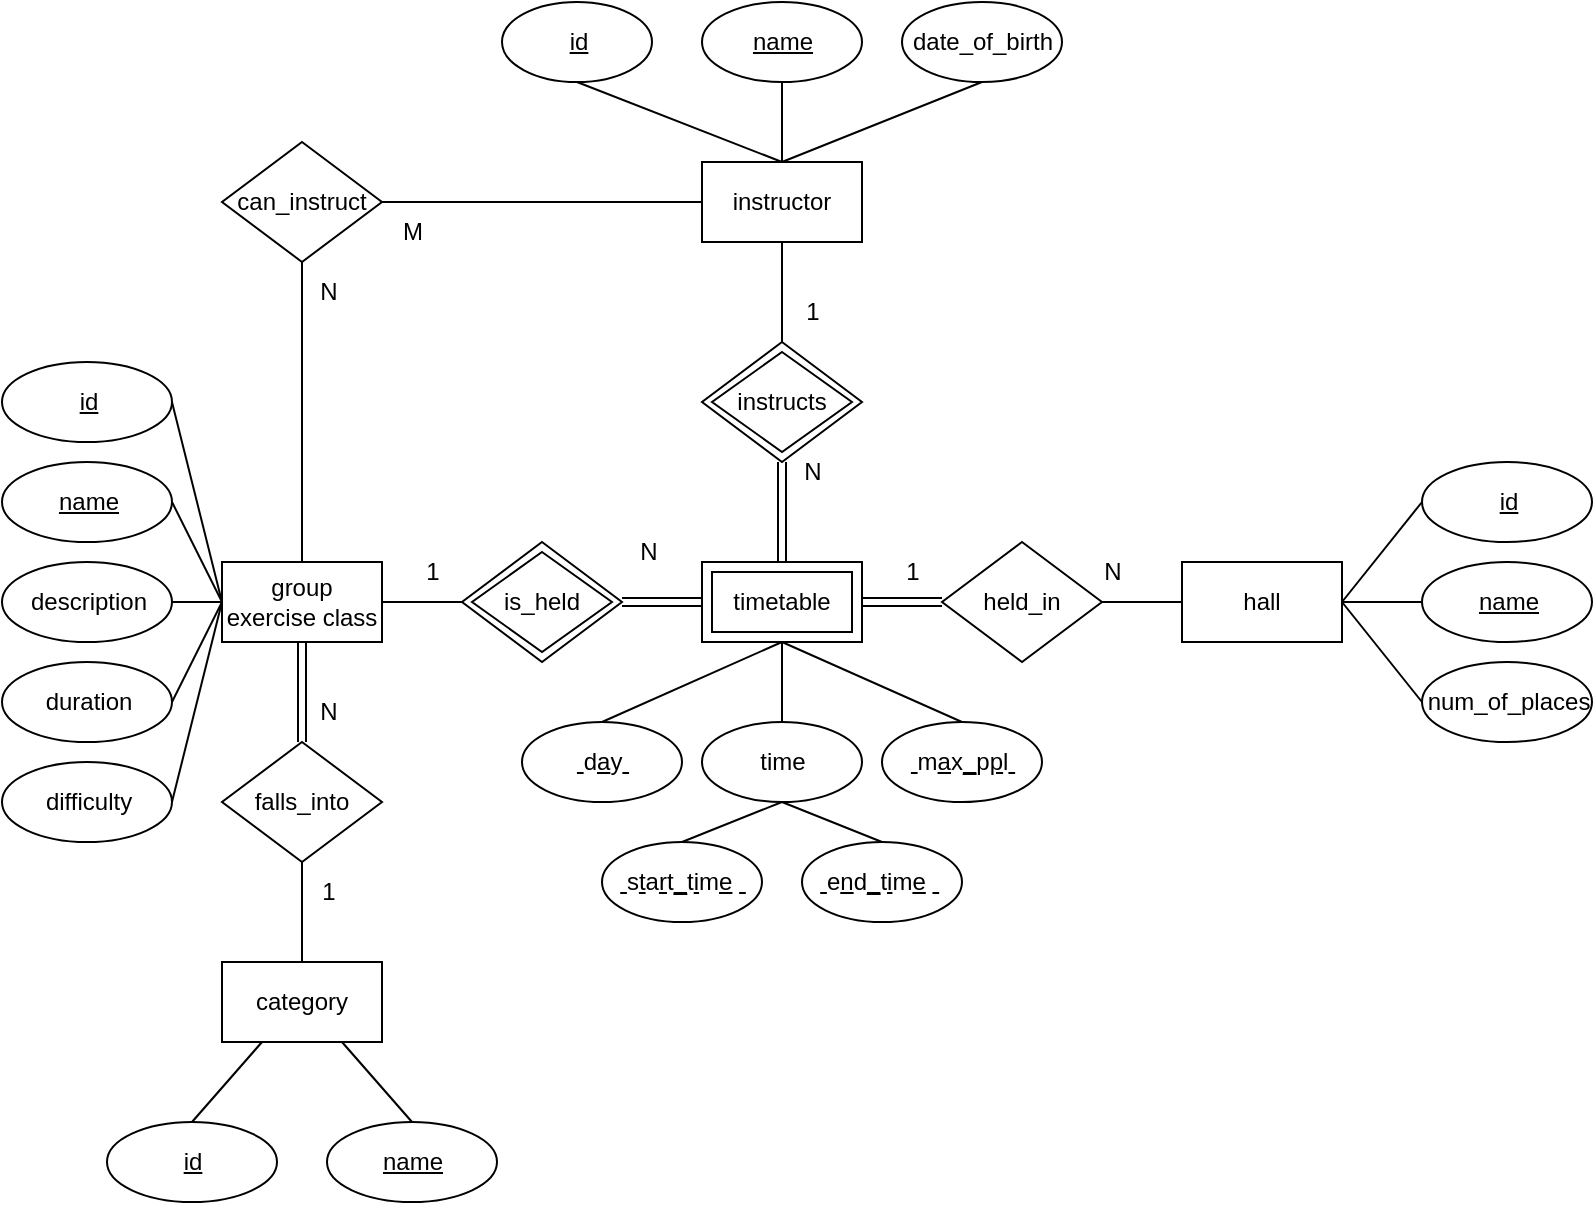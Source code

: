 <mxfile version="22.0.4" type="device" pages="5">
  <diagram id="C5RBs43oDa-KdzZeNtuy" name="Page-1">
    <mxGraphModel dx="1748" dy="2206" grid="1" gridSize="10" guides="1" tooltips="1" connect="1" arrows="1" fold="1" page="1" pageScale="1" pageWidth="827" pageHeight="1169" math="0" shadow="0">
      <root>
        <mxCell id="WIyWlLk6GJQsqaUBKTNV-0" />
        <mxCell id="WIyWlLk6GJQsqaUBKTNV-1" parent="WIyWlLk6GJQsqaUBKTNV-0" />
        <mxCell id="PPyj1vtdAgpXaEMW6hXH-0" value="hall" style="rounded=0;whiteSpace=wrap;html=1;" parent="WIyWlLk6GJQsqaUBKTNV-1" vertex="1">
          <mxGeometry x="840" y="-160" width="80" height="40" as="geometry" />
        </mxCell>
        <mxCell id="PPyj1vtdAgpXaEMW6hXH-1" value="instructor" style="rounded=0;whiteSpace=wrap;html=1;" parent="WIyWlLk6GJQsqaUBKTNV-1" vertex="1">
          <mxGeometry x="600" y="-360" width="80" height="40" as="geometry" />
        </mxCell>
        <mxCell id="PPyj1vtdAgpXaEMW6hXH-2" value="group exercise class" style="rounded=0;whiteSpace=wrap;html=1;" parent="WIyWlLk6GJQsqaUBKTNV-1" vertex="1">
          <mxGeometry x="360" y="-160" width="80" height="40" as="geometry" />
        </mxCell>
        <mxCell id="PPyj1vtdAgpXaEMW6hXH-3" value="category" style="rounded=0;whiteSpace=wrap;html=1;" parent="WIyWlLk6GJQsqaUBKTNV-1" vertex="1">
          <mxGeometry x="360" y="40" width="80" height="40" as="geometry" />
        </mxCell>
        <mxCell id="PPyj1vtdAgpXaEMW6hXH-4" value="falls_into" style="rhombus;whiteSpace=wrap;html=1;" parent="WIyWlLk6GJQsqaUBKTNV-1" vertex="1">
          <mxGeometry x="360" y="-70" width="80" height="60" as="geometry" />
        </mxCell>
        <mxCell id="PPyj1vtdAgpXaEMW6hXH-7" value="can_instruct" style="rhombus;whiteSpace=wrap;html=1;" parent="WIyWlLk6GJQsqaUBKTNV-1" vertex="1">
          <mxGeometry x="360" y="-370" width="80" height="60" as="geometry" />
        </mxCell>
        <mxCell id="PPyj1vtdAgpXaEMW6hXH-19" value="&lt;u&gt;id&lt;/u&gt;" style="ellipse;dashed=1+whiteSpace=wrap;html=1;dashPattern=1" parent="WIyWlLk6GJQsqaUBKTNV-1" vertex="1">
          <mxGeometry x="250" y="-260" width="85" height="40" as="geometry" />
        </mxCell>
        <mxCell id="PPyj1vtdAgpXaEMW6hXH-20" value="difficulty" style="ellipse;dashed=1+whiteSpace=wrap;html=1;dashPattern=1" parent="WIyWlLk6GJQsqaUBKTNV-1" vertex="1">
          <mxGeometry x="250" y="-60" width="85" height="40" as="geometry" />
        </mxCell>
        <mxCell id="PPyj1vtdAgpXaEMW6hXH-21" value="duration" style="ellipse;dashed=1+whiteSpace=wrap;html=1;dashPattern=1" parent="WIyWlLk6GJQsqaUBKTNV-1" vertex="1">
          <mxGeometry x="250" y="-110" width="85" height="40" as="geometry" />
        </mxCell>
        <mxCell id="PPyj1vtdAgpXaEMW6hXH-22" value="description" style="ellipse;dashed=1+whiteSpace=wrap;html=1;dashPattern=1" parent="WIyWlLk6GJQsqaUBKTNV-1" vertex="1">
          <mxGeometry x="250" y="-160" width="85" height="40" as="geometry" />
        </mxCell>
        <mxCell id="PPyj1vtdAgpXaEMW6hXH-23" value="&lt;u&gt;name&lt;/u&gt;" style="ellipse;dashed=1+whiteSpace=wrap;html=1;dashPattern=1" parent="WIyWlLk6GJQsqaUBKTNV-1" vertex="1">
          <mxGeometry x="250" y="-210" width="85" height="40" as="geometry" />
        </mxCell>
        <mxCell id="PPyj1vtdAgpXaEMW6hXH-29" value="&lt;u&gt;id&lt;/u&gt;" style="ellipse;dashed=1+whiteSpace=wrap;html=1;dashPattern=1" parent="WIyWlLk6GJQsqaUBKTNV-1" vertex="1">
          <mxGeometry x="302.5" y="120" width="85" height="40" as="geometry" />
        </mxCell>
        <mxCell id="PPyj1vtdAgpXaEMW6hXH-30" value="&lt;u&gt;name&lt;/u&gt;" style="ellipse;dashed=1+whiteSpace=wrap;html=1;dashPattern=1" parent="WIyWlLk6GJQsqaUBKTNV-1" vertex="1">
          <mxGeometry x="412.5" y="120" width="85" height="40" as="geometry" />
        </mxCell>
        <mxCell id="PPyj1vtdAgpXaEMW6hXH-31" value="" style="endArrow=none;html=1;rounded=0;entryX=0.75;entryY=1;entryDx=0;entryDy=0;exitX=0.5;exitY=0;exitDx=0;exitDy=0;" parent="WIyWlLk6GJQsqaUBKTNV-1" source="PPyj1vtdAgpXaEMW6hXH-30" target="PPyj1vtdAgpXaEMW6hXH-3" edge="1">
          <mxGeometry width="50" height="50" relative="1" as="geometry">
            <mxPoint x="100" y="40" as="sourcePoint" />
            <mxPoint x="150" y="-10" as="targetPoint" />
          </mxGeometry>
        </mxCell>
        <mxCell id="PPyj1vtdAgpXaEMW6hXH-32" value="" style="endArrow=none;html=1;rounded=0;exitX=0.5;exitY=0;exitDx=0;exitDy=0;entryX=0.25;entryY=1;entryDx=0;entryDy=0;" parent="WIyWlLk6GJQsqaUBKTNV-1" source="PPyj1vtdAgpXaEMW6hXH-29" target="PPyj1vtdAgpXaEMW6hXH-3" edge="1">
          <mxGeometry width="50" height="50" relative="1" as="geometry">
            <mxPoint x="100" y="40" as="sourcePoint" />
            <mxPoint x="150" y="-10" as="targetPoint" />
            <Array as="points" />
          </mxGeometry>
        </mxCell>
        <mxCell id="PPyj1vtdAgpXaEMW6hXH-33" value="date_of_birth" style="ellipse;dashed=1+whiteSpace=wrap;html=1;dashPattern=1" parent="WIyWlLk6GJQsqaUBKTNV-1" vertex="1">
          <mxGeometry x="700" y="-440" width="80" height="40" as="geometry" />
        </mxCell>
        <mxCell id="PPyj1vtdAgpXaEMW6hXH-34" value="&lt;u&gt;name&lt;/u&gt;" style="ellipse;dashed=1+whiteSpace=wrap;html=1;dashPattern=1" parent="WIyWlLk6GJQsqaUBKTNV-1" vertex="1">
          <mxGeometry x="600" y="-440" width="80" height="40" as="geometry" />
        </mxCell>
        <mxCell id="PPyj1vtdAgpXaEMW6hXH-35" value="&lt;u&gt;id&lt;/u&gt;" style="ellipse;dashed=1+whiteSpace=wrap;html=1;dashPattern=1" parent="WIyWlLk6GJQsqaUBKTNV-1" vertex="1">
          <mxGeometry x="500" y="-440" width="75" height="40" as="geometry" />
        </mxCell>
        <mxCell id="PPyj1vtdAgpXaEMW6hXH-39" value="num_of_places" style="ellipse;dashed=1+whiteSpace=wrap;html=1;dashPattern=1" parent="WIyWlLk6GJQsqaUBKTNV-1" vertex="1">
          <mxGeometry x="960" y="-110" width="85" height="40" as="geometry" />
        </mxCell>
        <mxCell id="PPyj1vtdAgpXaEMW6hXH-40" value="&lt;u&gt;name&lt;/u&gt;" style="ellipse;dashed=1+whiteSpace=wrap;html=1;dashPattern=1" parent="WIyWlLk6GJQsqaUBKTNV-1" vertex="1">
          <mxGeometry x="960" y="-160" width="85" height="40" as="geometry" />
        </mxCell>
        <mxCell id="PPyj1vtdAgpXaEMW6hXH-41" value="&lt;u&gt;id&lt;/u&gt;" style="ellipse;dashed=1+whiteSpace=wrap;html=1;dashPattern=1" parent="WIyWlLk6GJQsqaUBKTNV-1" vertex="1">
          <mxGeometry x="960" y="-210" width="85" height="40" as="geometry" />
        </mxCell>
        <mxCell id="PPyj1vtdAgpXaEMW6hXH-45" value="time" style="ellipse;dashed=1+whiteSpace=wrap;html=1;dashPattern=1" parent="WIyWlLk6GJQsqaUBKTNV-1" vertex="1">
          <mxGeometry x="600" y="-80" width="80" height="40" as="geometry" />
        </mxCell>
        <mxCell id="PPyj1vtdAgpXaEMW6hXH-46" value="&lt;u&gt;&amp;nbsp;&lt;/u&gt;s&lt;u&gt;t&lt;/u&gt;a&lt;u&gt;r&lt;/u&gt;t&lt;u&gt;_&lt;/u&gt;t&lt;u&gt;i&lt;/u&gt;m&lt;u&gt;e&lt;/u&gt;&amp;nbsp;&lt;u&gt;&amp;nbsp;&lt;/u&gt;" style="ellipse;dashed=1+whiteSpace=wrap;html=1;dashPattern=1" parent="WIyWlLk6GJQsqaUBKTNV-1" vertex="1">
          <mxGeometry x="550" y="-20" width="80" height="40" as="geometry" />
        </mxCell>
        <mxCell id="PPyj1vtdAgpXaEMW6hXH-47" value="&lt;u&gt;&amp;nbsp;&lt;/u&gt;e&lt;u&gt;n&lt;/u&gt;d&lt;u&gt;_&lt;/u&gt;t&lt;u&gt;i&lt;/u&gt;m&lt;u&gt;e&lt;/u&gt;&amp;nbsp;&lt;u&gt;&amp;nbsp;&lt;/u&gt;&amp;nbsp;" style="ellipse;dashed=1+whiteSpace=wrap;html=1;dashPattern=1" parent="WIyWlLk6GJQsqaUBKTNV-1" vertex="1">
          <mxGeometry x="650" y="-20" width="80" height="40" as="geometry" />
        </mxCell>
        <mxCell id="kDVFNCskQSXITMXLmUfB-0" value="timetable" style="rounded=0;whiteSpace=wrap;html=1;" parent="WIyWlLk6GJQsqaUBKTNV-1" vertex="1">
          <mxGeometry x="600" y="-160" width="80" height="40" as="geometry" />
        </mxCell>
        <mxCell id="kDVFNCskQSXITMXLmUfB-4" value="is_held" style="rhombus;whiteSpace=wrap;html=1;" parent="WIyWlLk6GJQsqaUBKTNV-1" vertex="1">
          <mxGeometry x="480" y="-170" width="80" height="60" as="geometry" />
        </mxCell>
        <mxCell id="kDVFNCskQSXITMXLmUfB-5" value="held_in" style="rhombus;whiteSpace=wrap;html=1;" parent="WIyWlLk6GJQsqaUBKTNV-1" vertex="1">
          <mxGeometry x="720" y="-170" width="80" height="60" as="geometry" />
        </mxCell>
        <mxCell id="kDVFNCskQSXITMXLmUfB-6" value="instructs" style="rhombus;whiteSpace=wrap;html=1;" parent="WIyWlLk6GJQsqaUBKTNV-1" vertex="1">
          <mxGeometry x="600" y="-270" width="80" height="60" as="geometry" />
        </mxCell>
        <mxCell id="kDVFNCskQSXITMXLmUfB-8" value="" style="endArrow=none;html=1;rounded=0;exitX=1;exitY=0.5;exitDx=0;exitDy=0;entryX=0;entryY=0.5;entryDx=0;entryDy=0;" parent="WIyWlLk6GJQsqaUBKTNV-1" source="PPyj1vtdAgpXaEMW6hXH-20" target="PPyj1vtdAgpXaEMW6hXH-2" edge="1">
          <mxGeometry width="50" height="50" relative="1" as="geometry">
            <mxPoint x="370" y="-80" as="sourcePoint" />
            <mxPoint x="420" y="-130" as="targetPoint" />
          </mxGeometry>
        </mxCell>
        <mxCell id="kDVFNCskQSXITMXLmUfB-9" value="" style="endArrow=none;html=1;rounded=0;exitX=1;exitY=0.5;exitDx=0;exitDy=0;entryX=0;entryY=0.5;entryDx=0;entryDy=0;" parent="WIyWlLk6GJQsqaUBKTNV-1" source="PPyj1vtdAgpXaEMW6hXH-21" target="PPyj1vtdAgpXaEMW6hXH-2" edge="1">
          <mxGeometry width="50" height="50" relative="1" as="geometry">
            <mxPoint x="370" y="-80" as="sourcePoint" />
            <mxPoint x="420" y="-130" as="targetPoint" />
          </mxGeometry>
        </mxCell>
        <mxCell id="kDVFNCskQSXITMXLmUfB-10" value="" style="endArrow=none;html=1;rounded=0;exitX=1;exitY=0.5;exitDx=0;exitDy=0;entryX=0;entryY=0.5;entryDx=0;entryDy=0;" parent="WIyWlLk6GJQsqaUBKTNV-1" source="PPyj1vtdAgpXaEMW6hXH-22" target="PPyj1vtdAgpXaEMW6hXH-2" edge="1">
          <mxGeometry width="50" height="50" relative="1" as="geometry">
            <mxPoint x="345" y="-80" as="sourcePoint" />
            <mxPoint x="370" y="-110" as="targetPoint" />
          </mxGeometry>
        </mxCell>
        <mxCell id="kDVFNCskQSXITMXLmUfB-11" value="" style="endArrow=none;html=1;rounded=0;exitX=1;exitY=0.5;exitDx=0;exitDy=0;" parent="WIyWlLk6GJQsqaUBKTNV-1" source="PPyj1vtdAgpXaEMW6hXH-23" edge="1">
          <mxGeometry width="50" height="50" relative="1" as="geometry">
            <mxPoint x="355" y="-70" as="sourcePoint" />
            <mxPoint x="360" y="-140" as="targetPoint" />
          </mxGeometry>
        </mxCell>
        <mxCell id="kDVFNCskQSXITMXLmUfB-12" value="" style="endArrow=none;html=1;rounded=0;exitX=1;exitY=0.5;exitDx=0;exitDy=0;" parent="WIyWlLk6GJQsqaUBKTNV-1" source="PPyj1vtdAgpXaEMW6hXH-19" edge="1">
          <mxGeometry width="50" height="50" relative="1" as="geometry">
            <mxPoint x="365" y="-60" as="sourcePoint" />
            <mxPoint x="360" y="-140" as="targetPoint" />
          </mxGeometry>
        </mxCell>
        <mxCell id="kDVFNCskQSXITMXLmUfB-13" value="" style="endArrow=none;html=1;rounded=0;exitX=0.5;exitY=1;exitDx=0;exitDy=0;entryX=0.5;entryY=0;entryDx=0;entryDy=0;" parent="WIyWlLk6GJQsqaUBKTNV-1" source="PPyj1vtdAgpXaEMW6hXH-35" target="PPyj1vtdAgpXaEMW6hXH-1" edge="1">
          <mxGeometry width="50" height="50" relative="1" as="geometry">
            <mxPoint x="650" y="-400" as="sourcePoint" />
            <mxPoint x="700" y="-450" as="targetPoint" />
          </mxGeometry>
        </mxCell>
        <mxCell id="kDVFNCskQSXITMXLmUfB-14" value="" style="endArrow=none;html=1;rounded=0;entryX=0.5;entryY=1;entryDx=0;entryDy=0;" parent="WIyWlLk6GJQsqaUBKTNV-1" target="PPyj1vtdAgpXaEMW6hXH-34" edge="1">
          <mxGeometry width="50" height="50" relative="1" as="geometry">
            <mxPoint x="640" y="-360" as="sourcePoint" />
            <mxPoint x="610" y="-350" as="targetPoint" />
          </mxGeometry>
        </mxCell>
        <mxCell id="kDVFNCskQSXITMXLmUfB-15" value="" style="endArrow=none;html=1;rounded=0;exitX=0.5;exitY=0;exitDx=0;exitDy=0;entryX=0.5;entryY=1;entryDx=0;entryDy=0;" parent="WIyWlLk6GJQsqaUBKTNV-1" source="PPyj1vtdAgpXaEMW6hXH-1" target="PPyj1vtdAgpXaEMW6hXH-33" edge="1">
          <mxGeometry width="50" height="50" relative="1" as="geometry">
            <mxPoint x="558" y="-380" as="sourcePoint" />
            <mxPoint x="620" y="-340" as="targetPoint" />
          </mxGeometry>
        </mxCell>
        <mxCell id="kDVFNCskQSXITMXLmUfB-16" value="" style="endArrow=none;html=1;rounded=0;entryX=0;entryY=0.5;entryDx=0;entryDy=0;exitX=1;exitY=0.5;exitDx=0;exitDy=0;" parent="WIyWlLk6GJQsqaUBKTNV-1" source="PPyj1vtdAgpXaEMW6hXH-7" target="PPyj1vtdAgpXaEMW6hXH-1" edge="1">
          <mxGeometry width="50" height="50" relative="1" as="geometry">
            <mxPoint x="500" y="-220" as="sourcePoint" />
            <mxPoint x="550" y="-270" as="targetPoint" />
          </mxGeometry>
        </mxCell>
        <mxCell id="kDVFNCskQSXITMXLmUfB-17" value="" style="endArrow=none;html=1;rounded=0;exitX=0.5;exitY=0;exitDx=0;exitDy=0;" parent="WIyWlLk6GJQsqaUBKTNV-1" source="PPyj1vtdAgpXaEMW6hXH-2" edge="1">
          <mxGeometry width="50" height="50" relative="1" as="geometry">
            <mxPoint x="500" y="-220" as="sourcePoint" />
            <mxPoint x="400" y="-310" as="targetPoint" />
          </mxGeometry>
        </mxCell>
        <mxCell id="kDVFNCskQSXITMXLmUfB-19" value="" style="endArrow=none;html=1;rounded=0;exitX=1;exitY=0.5;exitDx=0;exitDy=0;entryX=0;entryY=0.5;entryDx=0;entryDy=0;" parent="WIyWlLk6GJQsqaUBKTNV-1" source="PPyj1vtdAgpXaEMW6hXH-2" target="kDVFNCskQSXITMXLmUfB-4" edge="1">
          <mxGeometry width="50" height="50" relative="1" as="geometry">
            <mxPoint x="560" y="-130" as="sourcePoint" />
            <mxPoint x="610" y="-180" as="targetPoint" />
          </mxGeometry>
        </mxCell>
        <mxCell id="kDVFNCskQSXITMXLmUfB-20" value="" style="endArrow=none;html=1;rounded=0;exitX=1;exitY=0.5;exitDx=0;exitDy=0;entryX=0;entryY=0.5;entryDx=0;entryDy=0;shape=link;" parent="WIyWlLk6GJQsqaUBKTNV-1" source="kDVFNCskQSXITMXLmUfB-4" target="kDVFNCskQSXITMXLmUfB-0" edge="1">
          <mxGeometry width="50" height="50" relative="1" as="geometry">
            <mxPoint x="600" y="-110" as="sourcePoint" />
            <mxPoint x="650" y="-160" as="targetPoint" />
          </mxGeometry>
        </mxCell>
        <mxCell id="kDVFNCskQSXITMXLmUfB-21" value="" style="endArrow=none;html=1;rounded=0;entryX=0.5;entryY=1;entryDx=0;entryDy=0;exitX=0.5;exitY=0;exitDx=0;exitDy=0;" parent="WIyWlLk6GJQsqaUBKTNV-1" source="PPyj1vtdAgpXaEMW6hXH-45" target="kDVFNCskQSXITMXLmUfB-0" edge="1">
          <mxGeometry width="50" height="50" relative="1" as="geometry">
            <mxPoint x="670" y="-70" as="sourcePoint" />
            <mxPoint x="720" y="-120" as="targetPoint" />
          </mxGeometry>
        </mxCell>
        <mxCell id="kDVFNCskQSXITMXLmUfB-22" value="" style="endArrow=none;html=1;rounded=0;entryX=0.5;entryY=1;entryDx=0;entryDy=0;exitX=0.5;exitY=0;exitDx=0;exitDy=0;" parent="WIyWlLk6GJQsqaUBKTNV-1" source="PPyj1vtdAgpXaEMW6hXH-46" target="PPyj1vtdAgpXaEMW6hXH-45" edge="1">
          <mxGeometry width="50" height="50" relative="1" as="geometry">
            <mxPoint x="670" y="-70" as="sourcePoint" />
            <mxPoint x="720" y="-120" as="targetPoint" />
          </mxGeometry>
        </mxCell>
        <mxCell id="kDVFNCskQSXITMXLmUfB-23" value="" style="endArrow=none;html=1;rounded=0;exitX=0.5;exitY=1;exitDx=0;exitDy=0;entryX=0.5;entryY=0;entryDx=0;entryDy=0;" parent="WIyWlLk6GJQsqaUBKTNV-1" source="PPyj1vtdAgpXaEMW6hXH-45" target="PPyj1vtdAgpXaEMW6hXH-47" edge="1">
          <mxGeometry width="50" height="50" relative="1" as="geometry">
            <mxPoint x="568" y="-370" as="sourcePoint" />
            <mxPoint x="630" y="-330" as="targetPoint" />
          </mxGeometry>
        </mxCell>
        <mxCell id="kDVFNCskQSXITMXLmUfB-24" value="&lt;u&gt;&amp;nbsp;&lt;/u&gt;d&lt;u&gt;a&lt;/u&gt;y&lt;u&gt;&amp;nbsp;&lt;/u&gt;" style="ellipse;dashed=1+whiteSpace=wrap;html=1;dashPattern=1" parent="WIyWlLk6GJQsqaUBKTNV-1" vertex="1">
          <mxGeometry x="510" y="-80" width="80" height="40" as="geometry" />
        </mxCell>
        <mxCell id="kDVFNCskQSXITMXLmUfB-25" value="" style="endArrow=none;html=1;rounded=0;entryX=0.5;entryY=1;entryDx=0;entryDy=0;exitX=0.5;exitY=0;exitDx=0;exitDy=0;" parent="WIyWlLk6GJQsqaUBKTNV-1" source="kDVFNCskQSXITMXLmUfB-24" target="kDVFNCskQSXITMXLmUfB-0" edge="1">
          <mxGeometry width="50" height="50" relative="1" as="geometry">
            <mxPoint x="650" y="-60" as="sourcePoint" />
            <mxPoint x="680" y="-100" as="targetPoint" />
          </mxGeometry>
        </mxCell>
        <mxCell id="kDVFNCskQSXITMXLmUfB-26" value="&lt;u&gt;&amp;nbsp;&lt;/u&gt;m&lt;u&gt;a&lt;/u&gt;x&lt;u&gt;_&lt;/u&gt;p&lt;u&gt;p&lt;/u&gt;l&lt;u&gt;&amp;nbsp;&lt;/u&gt;" style="ellipse;dashed=1+whiteSpace=wrap;html=1;dashPattern=1" parent="WIyWlLk6GJQsqaUBKTNV-1" vertex="1">
          <mxGeometry x="690" y="-80" width="80" height="40" as="geometry" />
        </mxCell>
        <mxCell id="kDVFNCskQSXITMXLmUfB-28" value="" style="endArrow=none;html=1;rounded=0;entryX=0.5;entryY=1;entryDx=0;entryDy=0;exitX=0.5;exitY=0;exitDx=0;exitDy=0;" parent="WIyWlLk6GJQsqaUBKTNV-1" source="kDVFNCskQSXITMXLmUfB-26" target="kDVFNCskQSXITMXLmUfB-0" edge="1">
          <mxGeometry width="50" height="50" relative="1" as="geometry">
            <mxPoint x="650" y="-70" as="sourcePoint" />
            <mxPoint x="650" y="-110" as="targetPoint" />
          </mxGeometry>
        </mxCell>
        <mxCell id="kDVFNCskQSXITMXLmUfB-29" value="" style="endArrow=none;html=1;rounded=0;entryX=0;entryY=0.5;entryDx=0;entryDy=0;exitX=1;exitY=0.5;exitDx=0;exitDy=0;" parent="WIyWlLk6GJQsqaUBKTNV-1" source="PPyj1vtdAgpXaEMW6hXH-0" target="PPyj1vtdAgpXaEMW6hXH-41" edge="1">
          <mxGeometry width="50" height="50" relative="1" as="geometry">
            <mxPoint x="960" y="-50" as="sourcePoint" />
            <mxPoint x="1010" y="-100" as="targetPoint" />
          </mxGeometry>
        </mxCell>
        <mxCell id="kDVFNCskQSXITMXLmUfB-30" value="" style="endArrow=none;html=1;rounded=0;entryX=0;entryY=0.5;entryDx=0;entryDy=0;exitX=1;exitY=0.5;exitDx=0;exitDy=0;" parent="WIyWlLk6GJQsqaUBKTNV-1" source="PPyj1vtdAgpXaEMW6hXH-0" target="PPyj1vtdAgpXaEMW6hXH-40" edge="1">
          <mxGeometry width="50" height="50" relative="1" as="geometry">
            <mxPoint x="930" y="-130" as="sourcePoint" />
            <mxPoint x="970" y="-180" as="targetPoint" />
          </mxGeometry>
        </mxCell>
        <mxCell id="kDVFNCskQSXITMXLmUfB-31" value="" style="endArrow=none;html=1;rounded=0;entryX=0;entryY=0.5;entryDx=0;entryDy=0;exitX=1;exitY=0.5;exitDx=0;exitDy=0;" parent="WIyWlLk6GJQsqaUBKTNV-1" source="PPyj1vtdAgpXaEMW6hXH-0" target="PPyj1vtdAgpXaEMW6hXH-39" edge="1">
          <mxGeometry width="50" height="50" relative="1" as="geometry">
            <mxPoint x="940" y="-120" as="sourcePoint" />
            <mxPoint x="980" y="-170" as="targetPoint" />
          </mxGeometry>
        </mxCell>
        <mxCell id="kDVFNCskQSXITMXLmUfB-32" value="" style="endArrow=none;html=1;rounded=0;entryX=0;entryY=0.5;entryDx=0;entryDy=0;exitX=1;exitY=0.5;exitDx=0;exitDy=0;" parent="WIyWlLk6GJQsqaUBKTNV-1" source="kDVFNCskQSXITMXLmUfB-5" target="PPyj1vtdAgpXaEMW6hXH-0" edge="1">
          <mxGeometry width="50" height="50" relative="1" as="geometry">
            <mxPoint x="760" y="-60" as="sourcePoint" />
            <mxPoint x="810" y="-110" as="targetPoint" />
          </mxGeometry>
        </mxCell>
        <mxCell id="kDVFNCskQSXITMXLmUfB-33" value="" style="endArrow=none;html=1;rounded=0;exitX=1;exitY=0.5;exitDx=0;exitDy=0;shape=link;" parent="WIyWlLk6GJQsqaUBKTNV-1" source="kDVFNCskQSXITMXLmUfB-0" edge="1">
          <mxGeometry width="50" height="50" relative="1" as="geometry">
            <mxPoint x="810" y="-130" as="sourcePoint" />
            <mxPoint x="720" y="-140" as="targetPoint" />
          </mxGeometry>
        </mxCell>
        <mxCell id="kDVFNCskQSXITMXLmUfB-34" value="" style="endArrow=none;html=1;rounded=0;entryX=0.5;entryY=1;entryDx=0;entryDy=0;" parent="WIyWlLk6GJQsqaUBKTNV-1" target="PPyj1vtdAgpXaEMW6hXH-1" edge="1">
          <mxGeometry width="50" height="50" relative="1" as="geometry">
            <mxPoint x="640" y="-270" as="sourcePoint" />
            <mxPoint x="670" y="-190" as="targetPoint" />
          </mxGeometry>
        </mxCell>
        <mxCell id="kDVFNCskQSXITMXLmUfB-35" value="" style="endArrow=none;html=1;rounded=0;entryX=0.5;entryY=1;entryDx=0;entryDy=0;exitX=0.5;exitY=0;exitDx=0;exitDy=0;shape=link;" parent="WIyWlLk6GJQsqaUBKTNV-1" source="kDVFNCskQSXITMXLmUfB-0" target="kDVFNCskQSXITMXLmUfB-6" edge="1">
          <mxGeometry width="50" height="50" relative="1" as="geometry">
            <mxPoint x="650" y="-260" as="sourcePoint" />
            <mxPoint x="650" y="-310" as="targetPoint" />
          </mxGeometry>
        </mxCell>
        <mxCell id="kDVFNCskQSXITMXLmUfB-36" value="" style="endArrow=none;html=1;rounded=0;exitX=0.5;exitY=1;exitDx=0;exitDy=0;entryX=0.5;entryY=0;entryDx=0;entryDy=0;shape=link;" parent="WIyWlLk6GJQsqaUBKTNV-1" source="PPyj1vtdAgpXaEMW6hXH-2" target="PPyj1vtdAgpXaEMW6hXH-4" edge="1">
          <mxGeometry width="50" height="50" relative="1" as="geometry">
            <mxPoint x="500" y="-90" as="sourcePoint" />
            <mxPoint x="550" y="-140" as="targetPoint" />
          </mxGeometry>
        </mxCell>
        <mxCell id="kDVFNCskQSXITMXLmUfB-37" value="" style="endArrow=none;html=1;rounded=0;exitX=0.5;exitY=0;exitDx=0;exitDy=0;entryX=0.5;entryY=1;entryDx=0;entryDy=0;" parent="WIyWlLk6GJQsqaUBKTNV-1" source="PPyj1vtdAgpXaEMW6hXH-3" target="PPyj1vtdAgpXaEMW6hXH-4" edge="1">
          <mxGeometry width="50" height="50" relative="1" as="geometry">
            <mxPoint x="500" y="-90" as="sourcePoint" />
            <mxPoint x="550" y="-140" as="targetPoint" />
          </mxGeometry>
        </mxCell>
        <mxCell id="kDVFNCskQSXITMXLmUfB-38" value="N" style="text;html=1;align=center;verticalAlign=middle;resizable=0;points=[];autosize=1;strokeColor=none;fillColor=none;" parent="WIyWlLk6GJQsqaUBKTNV-1" vertex="1">
          <mxGeometry x="790" y="-170" width="30" height="30" as="geometry" />
        </mxCell>
        <mxCell id="kDVFNCskQSXITMXLmUfB-39" value="N" style="text;html=1;align=center;verticalAlign=middle;resizable=0;points=[];autosize=1;strokeColor=none;fillColor=none;" parent="WIyWlLk6GJQsqaUBKTNV-1" vertex="1">
          <mxGeometry x="640" y="-220" width="30" height="30" as="geometry" />
        </mxCell>
        <mxCell id="kDVFNCskQSXITMXLmUfB-40" value="N" style="text;html=1;align=center;verticalAlign=middle;resizable=0;points=[];autosize=1;strokeColor=none;fillColor=none;" parent="WIyWlLk6GJQsqaUBKTNV-1" vertex="1">
          <mxGeometry x="557.5" y="-180" width="30" height="30" as="geometry" />
        </mxCell>
        <mxCell id="kDVFNCskQSXITMXLmUfB-45" value="N" style="text;html=1;align=center;verticalAlign=middle;resizable=0;points=[];autosize=1;strokeColor=none;fillColor=none;" parent="WIyWlLk6GJQsqaUBKTNV-1" vertex="1">
          <mxGeometry x="398" y="-100" width="30" height="30" as="geometry" />
        </mxCell>
        <mxCell id="kDVFNCskQSXITMXLmUfB-46" value="N" style="text;html=1;align=center;verticalAlign=middle;resizable=0;points=[];autosize=1;strokeColor=none;fillColor=none;" parent="WIyWlLk6GJQsqaUBKTNV-1" vertex="1">
          <mxGeometry x="398" y="-310" width="30" height="30" as="geometry" />
        </mxCell>
        <mxCell id="kDVFNCskQSXITMXLmUfB-47" value="M" style="text;html=1;align=center;verticalAlign=middle;resizable=0;points=[];autosize=1;strokeColor=none;fillColor=none;" parent="WIyWlLk6GJQsqaUBKTNV-1" vertex="1">
          <mxGeometry x="440" y="-340" width="30" height="30" as="geometry" />
        </mxCell>
        <mxCell id="kDVFNCskQSXITMXLmUfB-48" value="1" style="text;html=1;align=center;verticalAlign=middle;resizable=0;points=[];autosize=1;strokeColor=none;fillColor=none;" parent="WIyWlLk6GJQsqaUBKTNV-1" vertex="1">
          <mxGeometry x="398" y="-10" width="30" height="30" as="geometry" />
        </mxCell>
        <mxCell id="kDVFNCskQSXITMXLmUfB-49" value="1" style="text;html=1;align=center;verticalAlign=middle;resizable=0;points=[];autosize=1;strokeColor=none;fillColor=none;" parent="WIyWlLk6GJQsqaUBKTNV-1" vertex="1">
          <mxGeometry x="450" y="-170" width="30" height="30" as="geometry" />
        </mxCell>
        <mxCell id="kDVFNCskQSXITMXLmUfB-50" value="1" style="text;html=1;align=center;verticalAlign=middle;resizable=0;points=[];autosize=1;strokeColor=none;fillColor=none;" parent="WIyWlLk6GJQsqaUBKTNV-1" vertex="1">
          <mxGeometry x="690" y="-170" width="30" height="30" as="geometry" />
        </mxCell>
        <mxCell id="kDVFNCskQSXITMXLmUfB-51" value="1" style="text;html=1;align=center;verticalAlign=middle;resizable=0;points=[];autosize=1;strokeColor=none;fillColor=none;" parent="WIyWlLk6GJQsqaUBKTNV-1" vertex="1">
          <mxGeometry x="640" y="-300" width="30" height="30" as="geometry" />
        </mxCell>
        <mxCell id="fN-qOToTUQZ0_oiz0_hK-0" value="timetable" style="rounded=0;whiteSpace=wrap;html=1;" vertex="1" parent="WIyWlLk6GJQsqaUBKTNV-1">
          <mxGeometry x="605" y="-155" width="70" height="30" as="geometry" />
        </mxCell>
        <mxCell id="fN-qOToTUQZ0_oiz0_hK-2" value="is_held" style="rhombus;whiteSpace=wrap;html=1;" vertex="1" parent="WIyWlLk6GJQsqaUBKTNV-1">
          <mxGeometry x="485" y="-165" width="70" height="50" as="geometry" />
        </mxCell>
        <mxCell id="fN-qOToTUQZ0_oiz0_hK-3" value="instructs" style="rhombus;whiteSpace=wrap;html=1;" vertex="1" parent="WIyWlLk6GJQsqaUBKTNV-1">
          <mxGeometry x="605" y="-265" width="70" height="50" as="geometry" />
        </mxCell>
      </root>
    </mxGraphModel>
  </diagram>
  <diagram id="eqaWzPQrhRhgXX4sxKqG" name="Stránka-2">
    <mxGraphModel dx="1234" dy="732" grid="1" gridSize="10" guides="1" tooltips="1" connect="1" arrows="1" fold="1" page="1" pageScale="1" pageWidth="827" pageHeight="1169" math="0" shadow="0">
      <root>
        <mxCell id="0" />
        <mxCell id="1" parent="0" />
        <mxCell id="j_vn0x6TCLS8eH2llTFm-51" value="category" style="swimlane;fontStyle=0;childLayout=stackLayout;horizontal=1;startSize=30;horizontalStack=0;resizeParent=1;resizeParentMax=0;resizeLast=0;collapsible=1;marginBottom=0;whiteSpace=wrap;html=1;" parent="1" vertex="1">
          <mxGeometry x="199.94" y="320" width="120" height="90" as="geometry" />
        </mxCell>
        <mxCell id="j_vn0x6TCLS8eH2llTFm-52" value="category_id pk" style="text;strokeColor=none;fillColor=none;align=left;verticalAlign=middle;spacingLeft=4;spacingRight=4;overflow=hidden;points=[[0,0.5],[1,0.5]];portConstraint=eastwest;rotatable=0;whiteSpace=wrap;html=1;" parent="j_vn0x6TCLS8eH2llTFm-51" vertex="1">
          <mxGeometry y="30" width="120" height="30" as="geometry" />
        </mxCell>
        <mxCell id="j_vn0x6TCLS8eH2llTFm-53" value="name u" style="text;strokeColor=none;fillColor=none;align=left;verticalAlign=middle;spacingLeft=4;spacingRight=4;overflow=hidden;points=[[0,0.5],[1,0.5]];portConstraint=eastwest;rotatable=0;whiteSpace=wrap;html=1;" parent="j_vn0x6TCLS8eH2llTFm-51" vertex="1">
          <mxGeometry y="60" width="120" height="30" as="geometry" />
        </mxCell>
        <mxCell id="j_vn0x6TCLS8eH2llTFm-55" value="class" style="swimlane;fontStyle=0;childLayout=stackLayout;horizontal=1;startSize=30;horizontalStack=0;resizeParent=1;resizeParentMax=0;resizeLast=0;collapsible=1;marginBottom=0;whiteSpace=wrap;html=1;" parent="1" vertex="1">
          <mxGeometry x="399.94" y="320" width="120" height="210" as="geometry" />
        </mxCell>
        <mxCell id="j_vn0x6TCLS8eH2llTFm-56" value="class_id pk" style="text;strokeColor=none;fillColor=none;align=left;verticalAlign=middle;spacingLeft=4;spacingRight=4;overflow=hidden;points=[[0,0.5],[1,0.5]];portConstraint=eastwest;rotatable=0;whiteSpace=wrap;html=1;" parent="j_vn0x6TCLS8eH2llTFm-55" vertex="1">
          <mxGeometry y="30" width="120" height="30" as="geometry" />
        </mxCell>
        <mxCell id="xYdeL9z6vV76iVaMo9Wf-86" value="category_id pk fk" style="text;strokeColor=none;fillColor=none;align=left;verticalAlign=middle;spacingLeft=4;spacingRight=4;overflow=hidden;points=[[0,0.5],[1,0.5]];portConstraint=eastwest;rotatable=0;whiteSpace=wrap;html=1;" parent="j_vn0x6TCLS8eH2llTFm-55" vertex="1">
          <mxGeometry y="60" width="120" height="30" as="geometry" />
        </mxCell>
        <mxCell id="j_vn0x6TCLS8eH2llTFm-57" value="name u" style="text;strokeColor=none;fillColor=none;align=left;verticalAlign=middle;spacingLeft=4;spacingRight=4;overflow=hidden;points=[[0,0.5],[1,0.5]];portConstraint=eastwest;rotatable=0;whiteSpace=wrap;html=1;" parent="j_vn0x6TCLS8eH2llTFm-55" vertex="1">
          <mxGeometry y="90" width="120" height="30" as="geometry" />
        </mxCell>
        <mxCell id="j_vn0x6TCLS8eH2llTFm-58" value="description" style="text;strokeColor=none;fillColor=none;align=left;verticalAlign=middle;spacingLeft=4;spacingRight=4;overflow=hidden;points=[[0,0.5],[1,0.5]];portConstraint=eastwest;rotatable=0;whiteSpace=wrap;html=1;" parent="j_vn0x6TCLS8eH2llTFm-55" vertex="1">
          <mxGeometry y="120" width="120" height="30" as="geometry" />
        </mxCell>
        <mxCell id="j_vn0x6TCLS8eH2llTFm-59" value="duration" style="text;strokeColor=none;fillColor=none;align=left;verticalAlign=middle;spacingLeft=4;spacingRight=4;overflow=hidden;points=[[0,0.5],[1,0.5]];portConstraint=eastwest;rotatable=0;whiteSpace=wrap;html=1;" parent="j_vn0x6TCLS8eH2llTFm-55" vertex="1">
          <mxGeometry y="150" width="120" height="30" as="geometry" />
        </mxCell>
        <mxCell id="j_vn0x6TCLS8eH2llTFm-60" value="difficulty" style="text;strokeColor=none;fillColor=none;align=left;verticalAlign=middle;spacingLeft=4;spacingRight=4;overflow=hidden;points=[[0,0.5],[1,0.5]];portConstraint=eastwest;rotatable=0;whiteSpace=wrap;html=1;" parent="j_vn0x6TCLS8eH2llTFm-55" vertex="1">
          <mxGeometry y="180" width="120" height="30" as="geometry" />
        </mxCell>
        <mxCell id="j_vn0x6TCLS8eH2llTFm-61" value="instructor" style="swimlane;fontStyle=0;childLayout=stackLayout;horizontal=1;startSize=30;horizontalStack=0;resizeParent=1;resizeParentMax=0;resizeLast=0;collapsible=1;marginBottom=0;whiteSpace=wrap;html=1;" parent="1" vertex="1">
          <mxGeometry x="599.94" y="320" width="120" height="120" as="geometry" />
        </mxCell>
        <mxCell id="j_vn0x6TCLS8eH2llTFm-63" value="name u" style="text;strokeColor=none;fillColor=none;align=left;verticalAlign=middle;spacingLeft=4;spacingRight=4;overflow=hidden;points=[[0,0.5],[1,0.5]];portConstraint=eastwest;rotatable=0;whiteSpace=wrap;html=1;" parent="j_vn0x6TCLS8eH2llTFm-61" vertex="1">
          <mxGeometry y="30" width="120" height="30" as="geometry" />
        </mxCell>
        <mxCell id="j_vn0x6TCLS8eH2llTFm-62" value="instructor_id pk" style="text;strokeColor=none;fillColor=none;align=left;verticalAlign=middle;spacingLeft=4;spacingRight=4;overflow=hidden;points=[[0,0.5],[1,0.5]];portConstraint=eastwest;rotatable=0;whiteSpace=wrap;html=1;" parent="j_vn0x6TCLS8eH2llTFm-61" vertex="1">
          <mxGeometry y="60" width="120" height="30" as="geometry" />
        </mxCell>
        <mxCell id="j_vn0x6TCLS8eH2llTFm-64" value="date_of_birth" style="text;strokeColor=none;fillColor=none;align=left;verticalAlign=middle;spacingLeft=4;spacingRight=4;overflow=hidden;points=[[0,0.5],[1,0.5]];portConstraint=eastwest;rotatable=0;whiteSpace=wrap;html=1;" parent="j_vn0x6TCLS8eH2llTFm-61" vertex="1">
          <mxGeometry y="90" width="120" height="30" as="geometry" />
        </mxCell>
        <mxCell id="j_vn0x6TCLS8eH2llTFm-67" value="hall" style="swimlane;fontStyle=0;childLayout=stackLayout;horizontal=1;startSize=30;horizontalStack=0;resizeParent=1;resizeParentMax=0;resizeLast=0;collapsible=1;marginBottom=0;whiteSpace=wrap;html=1;" parent="1" vertex="1">
          <mxGeometry x="1040" y="320" width="120" height="120" as="geometry" />
        </mxCell>
        <mxCell id="j_vn0x6TCLS8eH2llTFm-68" value="hall_id pk" style="text;strokeColor=none;fillColor=none;align=left;verticalAlign=middle;spacingLeft=4;spacingRight=4;overflow=hidden;points=[[0,0.5],[1,0.5]];portConstraint=eastwest;rotatable=0;whiteSpace=wrap;html=1;" parent="j_vn0x6TCLS8eH2llTFm-67" vertex="1">
          <mxGeometry y="30" width="120" height="30" as="geometry" />
        </mxCell>
        <mxCell id="j_vn0x6TCLS8eH2llTFm-69" value="name u" style="text;strokeColor=none;fillColor=none;align=left;verticalAlign=middle;spacingLeft=4;spacingRight=4;overflow=hidden;points=[[0,0.5],[1,0.5]];portConstraint=eastwest;rotatable=0;whiteSpace=wrap;html=1;" parent="j_vn0x6TCLS8eH2llTFm-67" vertex="1">
          <mxGeometry y="60" width="120" height="30" as="geometry" />
        </mxCell>
        <mxCell id="j_vn0x6TCLS8eH2llTFm-70" value="num_of_places" style="text;strokeColor=none;fillColor=none;align=left;verticalAlign=middle;spacingLeft=4;spacingRight=4;overflow=hidden;points=[[0,0.5],[1,0.5]];portConstraint=eastwest;rotatable=0;whiteSpace=wrap;html=1;" parent="j_vn0x6TCLS8eH2llTFm-67" vertex="1">
          <mxGeometry y="90" width="120" height="30" as="geometry" />
        </mxCell>
        <mxCell id="j_vn0x6TCLS8eH2llTFm-73" value="can_instruct" style="swimlane;fontStyle=0;childLayout=stackLayout;horizontal=1;startSize=30;horizontalStack=0;resizeParent=1;resizeParentMax=0;resizeLast=0;collapsible=1;marginBottom=0;whiteSpace=wrap;html=1;" parent="1" vertex="1">
          <mxGeometry x="399.94" y="600" width="120" height="90" as="geometry" />
        </mxCell>
        <mxCell id="j_vn0x6TCLS8eH2llTFm-74" value="class_id pk fk" style="text;strokeColor=none;fillColor=none;align=left;verticalAlign=middle;spacingLeft=4;spacingRight=4;overflow=hidden;points=[[0,0.5],[1,0.5]];portConstraint=eastwest;rotatable=0;whiteSpace=wrap;html=1;" parent="j_vn0x6TCLS8eH2llTFm-73" vertex="1">
          <mxGeometry y="30" width="120" height="30" as="geometry" />
        </mxCell>
        <mxCell id="j_vn0x6TCLS8eH2llTFm-75" value="instructor_id pk fk" style="text;strokeColor=none;fillColor=none;align=left;verticalAlign=middle;spacingLeft=4;spacingRight=4;overflow=hidden;points=[[0,0.5],[1,0.5]];portConstraint=eastwest;rotatable=0;whiteSpace=wrap;html=1;" parent="j_vn0x6TCLS8eH2llTFm-73" vertex="1">
          <mxGeometry y="60" width="120" height="30" as="geometry" />
        </mxCell>
        <mxCell id="j_vn0x6TCLS8eH2llTFm-85" value="timetable" style="swimlane;fontStyle=0;childLayout=stackLayout;horizontal=1;startSize=30;horizontalStack=0;resizeParent=1;resizeParentMax=0;resizeLast=0;collapsible=1;marginBottom=0;whiteSpace=wrap;html=1;" parent="1" vertex="1">
          <mxGeometry x="799.94" y="320" width="160.06" height="210" as="geometry" />
        </mxCell>
        <mxCell id="xYdeL9z6vV76iVaMo9Wf-90" value="group_ex_class_id&amp;nbsp; pk fk" style="text;strokeColor=none;fillColor=none;align=left;verticalAlign=middle;spacingLeft=4;spacingRight=4;overflow=hidden;points=[[0,0.5],[1,0.5]];portConstraint=eastwest;rotatable=0;whiteSpace=wrap;html=1;" parent="j_vn0x6TCLS8eH2llTFm-85" vertex="1">
          <mxGeometry y="30" width="160.06" height="30" as="geometry" />
        </mxCell>
        <mxCell id="xYdeL9z6vV76iVaMo9Wf-88" value="instructor_id&amp;nbsp; pk fk" style="text;strokeColor=none;fillColor=none;align=left;verticalAlign=middle;spacingLeft=4;spacingRight=4;overflow=hidden;points=[[0,0.5],[1,0.5]];portConstraint=eastwest;rotatable=0;whiteSpace=wrap;html=1;" parent="j_vn0x6TCLS8eH2llTFm-85" vertex="1">
          <mxGeometry y="60" width="160.06" height="30" as="geometry" />
        </mxCell>
        <mxCell id="EbYZGOfFBLit2ZEoTzTr-71" value="hall_id pk fk" style="text;strokeColor=none;fillColor=none;align=left;verticalAlign=middle;spacingLeft=4;spacingRight=4;overflow=hidden;points=[[0,0.5],[1,0.5]];portConstraint=eastwest;rotatable=0;whiteSpace=wrap;html=1;" vertex="1" parent="j_vn0x6TCLS8eH2llTFm-85">
          <mxGeometry y="90" width="160.06" height="30" as="geometry" />
        </mxCell>
        <mxCell id="xYdeL9z6vV76iVaMo9Wf-69" value="day pk" style="text;strokeColor=none;fillColor=none;align=left;verticalAlign=middle;spacingLeft=4;spacingRight=4;overflow=hidden;points=[[0,0.5],[1,0.5]];portConstraint=eastwest;rotatable=0;whiteSpace=wrap;html=1;" parent="j_vn0x6TCLS8eH2llTFm-85" vertex="1">
          <mxGeometry y="120" width="160.06" height="30" as="geometry" />
        </mxCell>
        <mxCell id="j_vn0x6TCLS8eH2llTFm-89" value="start_time pk" style="text;strokeColor=none;fillColor=none;align=left;verticalAlign=middle;spacingLeft=4;spacingRight=4;overflow=hidden;points=[[0,0.5],[1,0.5]];portConstraint=eastwest;rotatable=0;whiteSpace=wrap;html=1;" parent="j_vn0x6TCLS8eH2llTFm-85" vertex="1">
          <mxGeometry y="150" width="160.06" height="30" as="geometry" />
        </mxCell>
        <mxCell id="j_vn0x6TCLS8eH2llTFm-90" value="end_time pk" style="text;strokeColor=none;fillColor=none;align=left;verticalAlign=middle;spacingLeft=4;spacingRight=4;overflow=hidden;points=[[0,0.5],[1,0.5]];portConstraint=eastwest;rotatable=0;whiteSpace=wrap;html=1;" parent="j_vn0x6TCLS8eH2llTFm-85" vertex="1">
          <mxGeometry y="180" width="160.06" height="30" as="geometry" />
        </mxCell>
        <mxCell id="xYdeL9z6vV76iVaMo9Wf-87" style="edgeStyle=orthogonalEdgeStyle;rounded=0;orthogonalLoop=1;jettySize=auto;html=1;entryX=1;entryY=0.5;entryDx=0;entryDy=0;" parent="1" source="xYdeL9z6vV76iVaMo9Wf-86" target="j_vn0x6TCLS8eH2llTFm-52" edge="1">
          <mxGeometry relative="1" as="geometry" />
        </mxCell>
        <mxCell id="xYdeL9z6vV76iVaMo9Wf-89" style="edgeStyle=orthogonalEdgeStyle;rounded=0;orthogonalLoop=1;jettySize=auto;html=1;" parent="1" source="xYdeL9z6vV76iVaMo9Wf-88" target="j_vn0x6TCLS8eH2llTFm-62" edge="1">
          <mxGeometry relative="1" as="geometry" />
        </mxCell>
        <mxCell id="xYdeL9z6vV76iVaMo9Wf-94" style="edgeStyle=orthogonalEdgeStyle;rounded=0;orthogonalLoop=1;jettySize=auto;html=1;" parent="1" source="j_vn0x6TCLS8eH2llTFm-75" target="j_vn0x6TCLS8eH2llTFm-62" edge="1">
          <mxGeometry relative="1" as="geometry">
            <Array as="points">
              <mxPoint x="559.94" y="675" />
              <mxPoint x="559.94" y="395" />
            </Array>
          </mxGeometry>
        </mxCell>
        <mxCell id="xYdeL9z6vV76iVaMo9Wf-95" style="edgeStyle=orthogonalEdgeStyle;rounded=0;orthogonalLoop=1;jettySize=auto;html=1;entryX=0;entryY=0.5;entryDx=0;entryDy=0;" parent="1" source="j_vn0x6TCLS8eH2llTFm-74" target="j_vn0x6TCLS8eH2llTFm-52" edge="1">
          <mxGeometry relative="1" as="geometry" />
        </mxCell>
        <mxCell id="xYdeL9z6vV76iVaMo9Wf-96" style="edgeStyle=orthogonalEdgeStyle;rounded=0;orthogonalLoop=1;jettySize=auto;html=1;entryX=1;entryY=0.5;entryDx=0;entryDy=0;" parent="1" source="xYdeL9z6vV76iVaMo9Wf-90" target="j_vn0x6TCLS8eH2llTFm-56" edge="1">
          <mxGeometry relative="1" as="geometry">
            <Array as="points">
              <mxPoint x="759.94" y="365" />
              <mxPoint x="759.94" y="280" />
              <mxPoint x="559.94" y="280" />
              <mxPoint x="559.94" y="365" />
            </Array>
          </mxGeometry>
        </mxCell>
        <mxCell id="44wnqLVHGPEJ9NMRhisP-4" style="edgeStyle=orthogonalEdgeStyle;rounded=0;orthogonalLoop=1;jettySize=auto;html=1;entryX=0;entryY=0.5;entryDx=0;entryDy=0;" edge="1" parent="1" source="EbYZGOfFBLit2ZEoTzTr-71" target="j_vn0x6TCLS8eH2llTFm-68">
          <mxGeometry relative="1" as="geometry">
            <mxPoint x="1150" y="520" as="sourcePoint" />
            <mxPoint x="1070" y="490" as="targetPoint" />
          </mxGeometry>
        </mxCell>
      </root>
    </mxGraphModel>
  </diagram>
  <diagram id="dd2m5BJkTERGji2SkHXd" name="Stránka-3">
    <mxGraphModel dx="746" dy="816" grid="1" gridSize="10" guides="1" tooltips="1" connect="1" arrows="1" fold="1" page="1" pageScale="1" pageWidth="827" pageHeight="1169" math="0" shadow="0">
      <root>
        <mxCell id="0" />
        <mxCell id="1" parent="0" />
        <mxCell id="D-iu5UsWx28mBIkiza5J-1" value="show" style="swimlane;fontStyle=0;childLayout=stackLayout;horizontal=1;startSize=30;horizontalStack=0;resizeParent=1;resizeParentMax=0;resizeLast=0;collapsible=1;marginBottom=0;whiteSpace=wrap;html=1;" vertex="1" parent="1">
          <mxGeometry x="120" y="160" width="120" height="120" as="geometry" />
        </mxCell>
        <mxCell id="D-iu5UsWx28mBIkiza5J-2" value="show_id pk" style="text;strokeColor=none;fillColor=none;align=left;verticalAlign=middle;spacingLeft=4;spacingRight=4;overflow=hidden;points=[[0,0.5],[1,0.5]];portConstraint=eastwest;rotatable=0;whiteSpace=wrap;html=1;" vertex="1" parent="D-iu5UsWx28mBIkiza5J-1">
          <mxGeometry y="30" width="120" height="30" as="geometry" />
        </mxCell>
        <mxCell id="D-iu5UsWx28mBIkiza5J-3" value="name u" style="text;strokeColor=none;fillColor=none;align=left;verticalAlign=middle;spacingLeft=4;spacingRight=4;overflow=hidden;points=[[0,0.5],[1,0.5]];portConstraint=eastwest;rotatable=0;whiteSpace=wrap;html=1;" vertex="1" parent="D-iu5UsWx28mBIkiza5J-1">
          <mxGeometry y="60" width="120" height="30" as="geometry" />
        </mxCell>
        <mxCell id="D-iu5UsWx28mBIkiza5J-4" value="date" style="text;strokeColor=none;fillColor=none;align=left;verticalAlign=middle;spacingLeft=4;spacingRight=4;overflow=hidden;points=[[0,0.5],[1,0.5]];portConstraint=eastwest;rotatable=0;whiteSpace=wrap;html=1;" vertex="1" parent="D-iu5UsWx28mBIkiza5J-1">
          <mxGeometry y="90" width="120" height="30" as="geometry" />
        </mxCell>
        <mxCell id="D-iu5UsWx28mBIkiza5J-12" value="ignition" style="swimlane;fontStyle=0;childLayout=stackLayout;horizontal=1;startSize=30;horizontalStack=0;resizeParent=1;resizeParentMax=0;resizeLast=0;collapsible=1;marginBottom=0;whiteSpace=wrap;html=1;" vertex="1" parent="1">
          <mxGeometry x="320" y="160" width="160" height="120" as="geometry" />
        </mxCell>
        <mxCell id="D-iu5UsWx28mBIkiza5J-14" value="ignition_serial_number pk" style="text;strokeColor=none;fillColor=none;align=left;verticalAlign=middle;spacingLeft=4;spacingRight=4;overflow=hidden;points=[[0,0.5],[1,0.5]];portConstraint=eastwest;rotatable=0;whiteSpace=wrap;html=1;" vertex="1" parent="D-iu5UsWx28mBIkiza5J-12">
          <mxGeometry y="30" width="160" height="30" as="geometry" />
        </mxCell>
        <mxCell id="OQg_UJouni0hWR-9vPDj-1" value="show_id pk fk" style="text;strokeColor=none;fillColor=none;align=left;verticalAlign=middle;spacingLeft=4;spacingRight=4;overflow=hidden;points=[[0,0.5],[1,0.5]];portConstraint=eastwest;rotatable=0;whiteSpace=wrap;html=1;" vertex="1" parent="D-iu5UsWx28mBIkiza5J-12">
          <mxGeometry y="60" width="160" height="30" as="geometry" />
        </mxCell>
        <mxCell id="D-iu5UsWx28mBIkiza5J-15" value="time" style="text;strokeColor=none;fillColor=none;align=left;verticalAlign=middle;spacingLeft=4;spacingRight=4;overflow=hidden;points=[[0,0.5],[1,0.5]];portConstraint=eastwest;rotatable=0;whiteSpace=wrap;html=1;" vertex="1" parent="D-iu5UsWx28mBIkiza5J-12">
          <mxGeometry y="90" width="160" height="30" as="geometry" />
        </mxCell>
        <mxCell id="D-iu5UsWx28mBIkiza5J-16" value="ignited" style="swimlane;fontStyle=0;childLayout=stackLayout;horizontal=1;startSize=30;horizontalStack=0;resizeParent=1;resizeParentMax=0;resizeLast=0;collapsible=1;marginBottom=0;whiteSpace=wrap;html=1;" vertex="1" parent="1">
          <mxGeometry x="560" y="160" width="160" height="120" as="geometry" />
        </mxCell>
        <mxCell id="D-iu5UsWx28mBIkiza5J-17" value="firework_id pk fk" style="text;strokeColor=none;fillColor=none;align=left;verticalAlign=middle;spacingLeft=4;spacingRight=4;overflow=hidden;points=[[0,0.5],[1,0.5]];portConstraint=eastwest;rotatable=0;whiteSpace=wrap;html=1;" vertex="1" parent="D-iu5UsWx28mBIkiza5J-16">
          <mxGeometry y="30" width="160" height="30" as="geometry" />
        </mxCell>
        <mxCell id="D-iu5UsWx28mBIkiza5J-29" value="ignition_serial_number pk fk" style="text;strokeColor=none;fillColor=none;align=left;verticalAlign=middle;spacingLeft=4;spacingRight=4;overflow=hidden;points=[[0,0.5],[1,0.5]];portConstraint=eastwest;rotatable=0;whiteSpace=wrap;html=1;" vertex="1" parent="D-iu5UsWx28mBIkiza5J-16">
          <mxGeometry y="60" width="160" height="30" as="geometry" />
        </mxCell>
        <mxCell id="D-iu5UsWx28mBIkiza5J-18" value="quantity" style="text;strokeColor=none;fillColor=none;align=left;verticalAlign=middle;spacingLeft=4;spacingRight=4;overflow=hidden;points=[[0,0.5],[1,0.5]];portConstraint=eastwest;rotatable=0;whiteSpace=wrap;html=1;" vertex="1" parent="D-iu5UsWx28mBIkiza5J-16">
          <mxGeometry y="90" width="160" height="30" as="geometry" />
        </mxCell>
        <mxCell id="D-iu5UsWx28mBIkiza5J-20" value="firework" style="swimlane;fontStyle=0;childLayout=stackLayout;horizontal=1;startSize=30;horizontalStack=0;resizeParent=1;resizeParentMax=0;resizeLast=0;collapsible=1;marginBottom=0;whiteSpace=wrap;html=1;" vertex="1" parent="1">
          <mxGeometry x="800" y="160" width="120" height="210" as="geometry" />
        </mxCell>
        <mxCell id="D-iu5UsWx28mBIkiza5J-21" value="firework_id pk" style="text;strokeColor=none;fillColor=none;align=left;verticalAlign=middle;spacingLeft=4;spacingRight=4;overflow=hidden;points=[[0,0.5],[1,0.5]];portConstraint=eastwest;rotatable=0;whiteSpace=wrap;html=1;" vertex="1" parent="D-iu5UsWx28mBIkiza5J-20">
          <mxGeometry y="30" width="120" height="30" as="geometry" />
        </mxCell>
        <mxCell id="D-iu5UsWx28mBIkiza5J-22" value="description" style="text;strokeColor=none;fillColor=none;align=left;verticalAlign=middle;spacingLeft=4;spacingRight=4;overflow=hidden;points=[[0,0.5],[1,0.5]];portConstraint=eastwest;rotatable=0;whiteSpace=wrap;html=1;" vertex="1" parent="D-iu5UsWx28mBIkiza5J-20">
          <mxGeometry y="60" width="120" height="30" as="geometry" />
        </mxCell>
        <mxCell id="D-iu5UsWx28mBIkiza5J-25" value="type" style="text;strokeColor=none;fillColor=none;align=left;verticalAlign=middle;spacingLeft=4;spacingRight=4;overflow=hidden;points=[[0,0.5],[1,0.5]];portConstraint=eastwest;rotatable=0;whiteSpace=wrap;html=1;" vertex="1" parent="D-iu5UsWx28mBIkiza5J-20">
          <mxGeometry y="90" width="120" height="30" as="geometry" />
        </mxCell>
        <mxCell id="D-iu5UsWx28mBIkiza5J-26" value="height" style="text;strokeColor=none;fillColor=none;align=left;verticalAlign=middle;spacingLeft=4;spacingRight=4;overflow=hidden;points=[[0,0.5],[1,0.5]];portConstraint=eastwest;rotatable=0;whiteSpace=wrap;html=1;" vertex="1" parent="D-iu5UsWx28mBIkiza5J-20">
          <mxGeometry y="120" width="120" height="30" as="geometry" />
        </mxCell>
        <mxCell id="D-iu5UsWx28mBIkiza5J-23" value="duration" style="text;strokeColor=none;fillColor=none;align=left;verticalAlign=middle;spacingLeft=4;spacingRight=4;overflow=hidden;points=[[0,0.5],[1,0.5]];portConstraint=eastwest;rotatable=0;whiteSpace=wrap;html=1;" vertex="1" parent="D-iu5UsWx28mBIkiza5J-20">
          <mxGeometry y="150" width="120" height="30" as="geometry" />
        </mxCell>
        <mxCell id="D-iu5UsWx28mBIkiza5J-27" value="manufacturer" style="text;strokeColor=none;fillColor=none;align=left;verticalAlign=middle;spacingLeft=4;spacingRight=4;overflow=hidden;points=[[0,0.5],[1,0.5]];portConstraint=eastwest;rotatable=0;whiteSpace=wrap;html=1;" vertex="1" parent="D-iu5UsWx28mBIkiza5J-20">
          <mxGeometry y="180" width="120" height="30" as="geometry" />
        </mxCell>
        <mxCell id="D-iu5UsWx28mBIkiza5J-32" style="edgeStyle=orthogonalEdgeStyle;rounded=0;orthogonalLoop=1;jettySize=auto;html=1;entryX=0;entryY=0.5;entryDx=0;entryDy=0;" edge="1" parent="1" source="D-iu5UsWx28mBIkiza5J-17" target="D-iu5UsWx28mBIkiza5J-21">
          <mxGeometry relative="1" as="geometry" />
        </mxCell>
        <mxCell id="D-iu5UsWx28mBIkiza5J-33" style="edgeStyle=orthogonalEdgeStyle;rounded=0;orthogonalLoop=1;jettySize=auto;html=1;" edge="1" parent="1" source="D-iu5UsWx28mBIkiza5J-29" target="D-iu5UsWx28mBIkiza5J-14">
          <mxGeometry relative="1" as="geometry" />
        </mxCell>
        <mxCell id="OQg_UJouni0hWR-9vPDj-2" style="edgeStyle=orthogonalEdgeStyle;rounded=0;orthogonalLoop=1;jettySize=auto;html=1;" edge="1" parent="1" source="OQg_UJouni0hWR-9vPDj-1" target="D-iu5UsWx28mBIkiza5J-2">
          <mxGeometry relative="1" as="geometry" />
        </mxCell>
      </root>
    </mxGraphModel>
  </diagram>
  <diagram id="oCs1qx-HhD8FX8uVPTqt" name="Stránka-4">
    <mxGraphModel dx="522" dy="571" grid="1" gridSize="10" guides="1" tooltips="1" connect="1" arrows="1" fold="1" page="1" pageScale="1" pageWidth="827" pageHeight="1169" math="0" shadow="0">
      <root>
        <mxCell id="0" />
        <mxCell id="1" parent="0" />
        <mxCell id="YY9i9SLZGjP0_pc4kP0S-1" value="manufacturer" style="swimlane;fontStyle=0;childLayout=stackLayout;horizontal=1;startSize=30;horizontalStack=0;resizeParent=1;resizeParentMax=0;resizeLast=0;collapsible=1;marginBottom=0;whiteSpace=wrap;html=1;" vertex="1" parent="1">
          <mxGeometry x="80" y="80" width="160" height="120" as="geometry" />
        </mxCell>
        <mxCell id="YY9i9SLZGjP0_pc4kP0S-2" value="manufacturer_id pk" style="text;strokeColor=none;fillColor=none;align=left;verticalAlign=middle;spacingLeft=4;spacingRight=4;overflow=hidden;points=[[0,0.5],[1,0.5]];portConstraint=eastwest;rotatable=0;whiteSpace=wrap;html=1;" vertex="1" parent="YY9i9SLZGjP0_pc4kP0S-1">
          <mxGeometry y="30" width="160" height="30" as="geometry" />
        </mxCell>
        <mxCell id="YY9i9SLZGjP0_pc4kP0S-3" value="manufacturer_name u" style="text;strokeColor=none;fillColor=none;align=left;verticalAlign=middle;spacingLeft=4;spacingRight=4;overflow=hidden;points=[[0,0.5],[1,0.5]];portConstraint=eastwest;rotatable=0;whiteSpace=wrap;html=1;" vertex="1" parent="YY9i9SLZGjP0_pc4kP0S-1">
          <mxGeometry y="60" width="160" height="30" as="geometry" />
        </mxCell>
        <mxCell id="YY9i9SLZGjP0_pc4kP0S-4" value="country" style="text;strokeColor=none;fillColor=none;align=left;verticalAlign=middle;spacingLeft=4;spacingRight=4;overflow=hidden;points=[[0,0.5],[1,0.5]];portConstraint=eastwest;rotatable=0;whiteSpace=wrap;html=1;" vertex="1" parent="YY9i9SLZGjP0_pc4kP0S-1">
          <mxGeometry y="90" width="160" height="30" as="geometry" />
        </mxCell>
        <mxCell id="YY9i9SLZGjP0_pc4kP0S-5" value="ice_cream" style="swimlane;fontStyle=0;childLayout=stackLayout;horizontal=1;startSize=30;horizontalStack=0;resizeParent=1;resizeParentMax=0;resizeLast=0;collapsible=1;marginBottom=0;whiteSpace=wrap;html=1;" vertex="1" parent="1">
          <mxGeometry x="320" y="80" width="160" height="180" as="geometry" />
        </mxCell>
        <mxCell id="YY9i9SLZGjP0_pc4kP0S-6" value="ice_cream_id pk" style="text;strokeColor=none;fillColor=none;align=left;verticalAlign=middle;spacingLeft=4;spacingRight=4;overflow=hidden;points=[[0,0.5],[1,0.5]];portConstraint=eastwest;rotatable=0;whiteSpace=wrap;html=1;" vertex="1" parent="YY9i9SLZGjP0_pc4kP0S-5">
          <mxGeometry y="30" width="160" height="30" as="geometry" />
        </mxCell>
        <mxCell id="YY9i9SLZGjP0_pc4kP0S-7" value="manufacturer_id fk" style="text;strokeColor=none;fillColor=none;align=left;verticalAlign=middle;spacingLeft=4;spacingRight=4;overflow=hidden;points=[[0,0.5],[1,0.5]];portConstraint=eastwest;rotatable=0;whiteSpace=wrap;html=1;" vertex="1" parent="YY9i9SLZGjP0_pc4kP0S-5">
          <mxGeometry y="60" width="160" height="30" as="geometry" />
        </mxCell>
        <mxCell id="YY9i9SLZGjP0_pc4kP0S-8" value="ice_cream_name" style="text;strokeColor=none;fillColor=none;align=left;verticalAlign=middle;spacingLeft=4;spacingRight=4;overflow=hidden;points=[[0,0.5],[1,0.5]];portConstraint=eastwest;rotatable=0;whiteSpace=wrap;html=1;" vertex="1" parent="YY9i9SLZGjP0_pc4kP0S-5">
          <mxGeometry y="90" width="160" height="30" as="geometry" />
        </mxCell>
        <mxCell id="YY9i9SLZGjP0_pc4kP0S-10" value="manufacturing_cost" style="text;strokeColor=none;fillColor=none;align=left;verticalAlign=middle;spacingLeft=4;spacingRight=4;overflow=hidden;points=[[0,0.5],[1,0.5]];portConstraint=eastwest;rotatable=0;whiteSpace=wrap;html=1;" vertex="1" parent="YY9i9SLZGjP0_pc4kP0S-5">
          <mxGeometry y="120" width="160" height="30" as="geometry" />
        </mxCell>
        <mxCell id="YY9i9SLZGjP0_pc4kP0S-12" value="keyword[0..*]" style="text;strokeColor=none;fillColor=none;align=left;verticalAlign=middle;spacingLeft=4;spacingRight=4;overflow=hidden;points=[[0,0.5],[1,0.5]];portConstraint=eastwest;rotatable=0;whiteSpace=wrap;html=1;" vertex="1" parent="YY9i9SLZGjP0_pc4kP0S-5">
          <mxGeometry y="150" width="160" height="30" as="geometry" />
        </mxCell>
        <mxCell id="YY9i9SLZGjP0_pc4kP0S-11" style="edgeStyle=orthogonalEdgeStyle;rounded=0;orthogonalLoop=1;jettySize=auto;html=1;" edge="1" parent="1" source="YY9i9SLZGjP0_pc4kP0S-7" target="YY9i9SLZGjP0_pc4kP0S-2">
          <mxGeometry relative="1" as="geometry" />
        </mxCell>
      </root>
    </mxGraphModel>
  </diagram>
  <diagram id="XSK3wLkGEzlNs8qWhC-d" name="Stránka-5">
    <mxGraphModel dx="746" dy="816" grid="1" gridSize="10" guides="1" tooltips="1" connect="1" arrows="1" fold="1" page="1" pageScale="1" pageWidth="827" pageHeight="1169" math="0" shadow="0">
      <root>
        <mxCell id="0" />
        <mxCell id="1" parent="0" />
        <mxCell id="p2FbCBTn_1gimDgQXw1W-1" value="ice_cream" style="swimlane;fontStyle=0;childLayout=stackLayout;horizontal=1;startSize=30;horizontalStack=0;resizeParent=1;resizeParentMax=0;resizeLast=0;collapsible=1;marginBottom=0;whiteSpace=wrap;html=1;" vertex="1" parent="1">
          <mxGeometry x="320" y="80" width="160" height="180" as="geometry" />
        </mxCell>
        <mxCell id="p2FbCBTn_1gimDgQXw1W-2" value="ice_cream_id pk" style="text;strokeColor=none;fillColor=none;align=left;verticalAlign=middle;spacingLeft=4;spacingRight=4;overflow=hidden;points=[[0,0.5],[1,0.5]];portConstraint=eastwest;rotatable=0;whiteSpace=wrap;html=1;" vertex="1" parent="p2FbCBTn_1gimDgQXw1W-1">
          <mxGeometry y="30" width="160" height="30" as="geometry" />
        </mxCell>
        <mxCell id="p2FbCBTn_1gimDgQXw1W-3" value="manufacturer_id fk" style="text;strokeColor=none;fillColor=none;align=left;verticalAlign=middle;spacingLeft=4;spacingRight=4;overflow=hidden;points=[[0,0.5],[1,0.5]];portConstraint=eastwest;rotatable=0;whiteSpace=wrap;html=1;" vertex="1" parent="p2FbCBTn_1gimDgQXw1W-1">
          <mxGeometry y="60" width="160" height="30" as="geometry" />
        </mxCell>
        <mxCell id="p2FbCBTn_1gimDgQXw1W-4" value="ice_cream_name" style="text;strokeColor=none;fillColor=none;align=left;verticalAlign=middle;spacingLeft=4;spacingRight=4;overflow=hidden;points=[[0,0.5],[1,0.5]];portConstraint=eastwest;rotatable=0;whiteSpace=wrap;html=1;" vertex="1" parent="p2FbCBTn_1gimDgQXw1W-1">
          <mxGeometry y="90" width="160" height="30" as="geometry" />
        </mxCell>
        <mxCell id="p2FbCBTn_1gimDgQXw1W-5" value="manufacturing_cost" style="text;strokeColor=none;fillColor=none;align=left;verticalAlign=middle;spacingLeft=4;spacingRight=4;overflow=hidden;points=[[0,0.5],[1,0.5]];portConstraint=eastwest;rotatable=0;whiteSpace=wrap;html=1;" vertex="1" parent="p2FbCBTn_1gimDgQXw1W-1">
          <mxGeometry y="120" width="160" height="30" as="geometry" />
        </mxCell>
        <mxCell id="p2FbCBTn_1gimDgQXw1W-6" value="keyword[0..*]" style="text;strokeColor=none;fillColor=none;align=left;verticalAlign=middle;spacingLeft=4;spacingRight=4;overflow=hidden;points=[[0,0.5],[1,0.5]];portConstraint=eastwest;rotatable=0;whiteSpace=wrap;html=1;" vertex="1" parent="p2FbCBTn_1gimDgQXw1W-1">
          <mxGeometry y="150" width="160" height="30" as="geometry" />
        </mxCell>
        <mxCell id="p2FbCBTn_1gimDgQXw1W-7" value="contains" style="swimlane;fontStyle=0;childLayout=stackLayout;horizontal=1;startSize=30;horizontalStack=0;resizeParent=1;resizeParentMax=0;resizeLast=0;collapsible=1;marginBottom=0;whiteSpace=wrap;html=1;" vertex="1" parent="1">
          <mxGeometry x="560" y="80" width="160" height="90" as="geometry" />
        </mxCell>
        <mxCell id="p2FbCBTn_1gimDgQXw1W-8" value="ice_cream_id pk fk" style="text;strokeColor=none;fillColor=none;align=left;verticalAlign=middle;spacingLeft=4;spacingRight=4;overflow=hidden;points=[[0,0.5],[1,0.5]];portConstraint=eastwest;rotatable=0;whiteSpace=wrap;html=1;" vertex="1" parent="p2FbCBTn_1gimDgQXw1W-7">
          <mxGeometry y="30" width="160" height="30" as="geometry" />
        </mxCell>
        <mxCell id="p2FbCBTn_1gimDgQXw1W-9" value="keyword_id pk fk" style="text;strokeColor=none;fillColor=none;align=left;verticalAlign=middle;spacingLeft=4;spacingRight=4;overflow=hidden;points=[[0,0.5],[1,0.5]];portConstraint=eastwest;rotatable=0;whiteSpace=wrap;html=1;" vertex="1" parent="p2FbCBTn_1gimDgQXw1W-7">
          <mxGeometry y="60" width="160" height="30" as="geometry" />
        </mxCell>
        <mxCell id="p2FbCBTn_1gimDgQXw1W-13" value="keyword" style="swimlane;fontStyle=0;childLayout=stackLayout;horizontal=1;startSize=30;horizontalStack=0;resizeParent=1;resizeParentMax=0;resizeLast=0;collapsible=1;marginBottom=0;whiteSpace=wrap;html=1;" vertex="1" parent="1">
          <mxGeometry x="800" y="80" width="160" height="90" as="geometry" />
        </mxCell>
        <mxCell id="p2FbCBTn_1gimDgQXw1W-14" value="keyword_id pk" style="text;strokeColor=none;fillColor=none;align=left;verticalAlign=middle;spacingLeft=4;spacingRight=4;overflow=hidden;points=[[0,0.5],[1,0.5]];portConstraint=eastwest;rotatable=0;whiteSpace=wrap;html=1;" vertex="1" parent="p2FbCBTn_1gimDgQXw1W-13">
          <mxGeometry y="30" width="160" height="30" as="geometry" />
        </mxCell>
        <mxCell id="p2FbCBTn_1gimDgQXw1W-15" value="keyword_name" style="text;strokeColor=none;fillColor=none;align=left;verticalAlign=middle;spacingLeft=4;spacingRight=4;overflow=hidden;points=[[0,0.5],[1,0.5]];portConstraint=eastwest;rotatable=0;whiteSpace=wrap;html=1;" vertex="1" parent="p2FbCBTn_1gimDgQXw1W-13">
          <mxGeometry y="60" width="160" height="30" as="geometry" />
        </mxCell>
        <mxCell id="p2FbCBTn_1gimDgQXw1W-19" style="edgeStyle=orthogonalEdgeStyle;rounded=0;orthogonalLoop=1;jettySize=auto;html=1;" edge="1" parent="1" source="p2FbCBTn_1gimDgQXw1W-8" target="p2FbCBTn_1gimDgQXw1W-2">
          <mxGeometry relative="1" as="geometry" />
        </mxCell>
        <mxCell id="p2FbCBTn_1gimDgQXw1W-20" style="edgeStyle=orthogonalEdgeStyle;rounded=0;orthogonalLoop=1;jettySize=auto;html=1;" edge="1" parent="1" source="p2FbCBTn_1gimDgQXw1W-9" target="p2FbCBTn_1gimDgQXw1W-14">
          <mxGeometry relative="1" as="geometry" />
        </mxCell>
      </root>
    </mxGraphModel>
  </diagram>
</mxfile>
